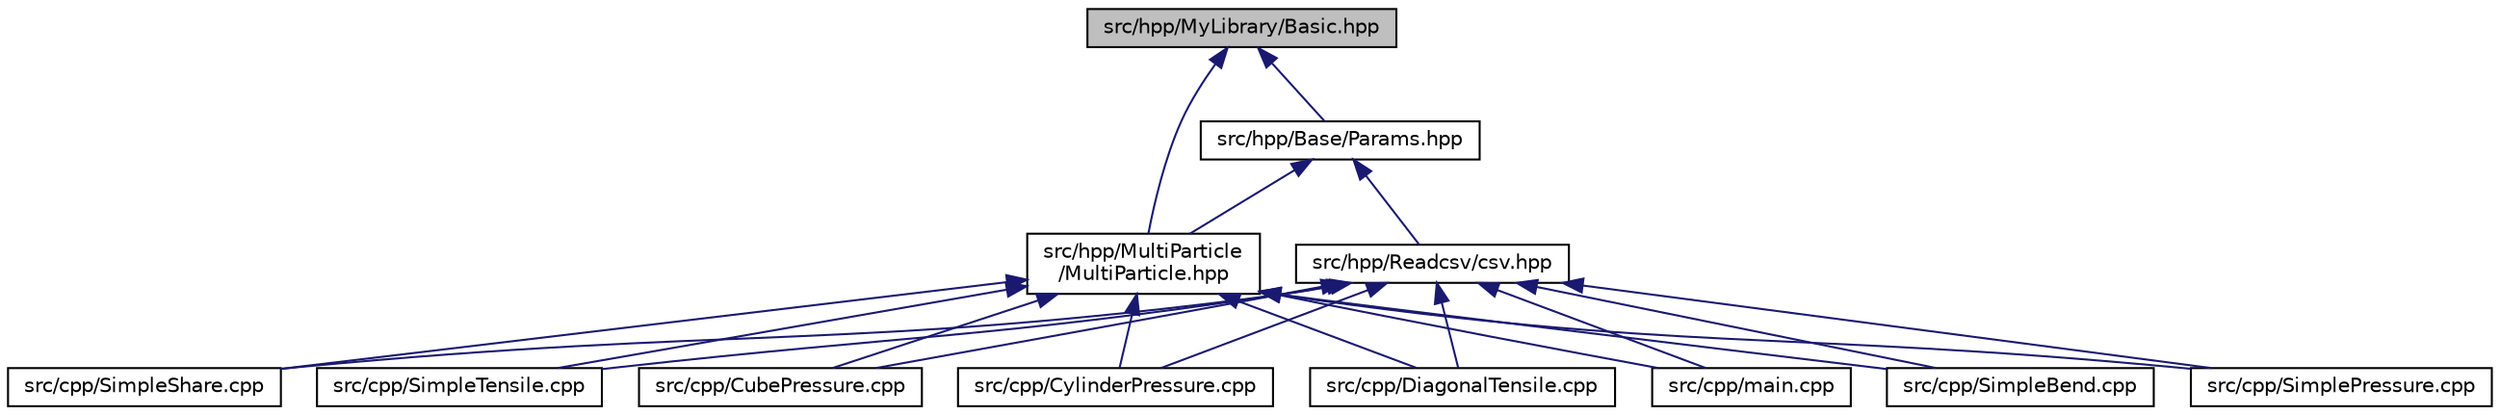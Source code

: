 digraph "src/hpp/MyLibrary/Basic.hpp"
{
 // LATEX_PDF_SIZE
  edge [fontname="Helvetica",fontsize="10",labelfontname="Helvetica",labelfontsize="10"];
  node [fontname="Helvetica",fontsize="10",shape=record];
  Node1 [label="src/hpp/MyLibrary/Basic.hpp",height=0.2,width=0.4,color="black", fillcolor="grey75", style="filled", fontcolor="black",tooltip="ファイルの入出力やBOM、桁区切りなど汎用性の高い関数を格納する"];
  Node1 -> Node2 [dir="back",color="midnightblue",fontsize="10",style="solid",fontname="Helvetica"];
  Node2 [label="src/hpp/Base/Params.hpp",height=0.2,width=0.4,color="black", fillcolor="white", style="filled",URL="$Params_8hpp.html",tooltip=" "];
  Node2 -> Node3 [dir="back",color="midnightblue",fontsize="10",style="solid",fontname="Helvetica"];
  Node3 [label="src/hpp/MultiParticle\l/MultiParticle.hpp",height=0.2,width=0.4,color="black", fillcolor="white", style="filled",URL="$MultiParticle_8hpp.html",tooltip="cppファイルからこちらに移動する。スーパークラス。"];
  Node3 -> Node4 [dir="back",color="midnightblue",fontsize="10",style="solid",fontname="Helvetica"];
  Node4 [label="src/cpp/CubePressure.cpp",height=0.2,width=0.4,color="black", fillcolor="white", style="filled",URL="$CubePressure_8cpp.html",tooltip="立方体に対して圧力をかけた場合の解析を行う場合に使用する"];
  Node3 -> Node5 [dir="back",color="midnightblue",fontsize="10",style="solid",fontname="Helvetica"];
  Node5 [label="src/cpp/CylinderPressure.cpp",height=0.2,width=0.4,color="black", fillcolor="white", style="filled",URL="$CylinderPressure_8cpp.html",tooltip=" "];
  Node3 -> Node6 [dir="back",color="midnightblue",fontsize="10",style="solid",fontname="Helvetica"];
  Node6 [label="src/cpp/DiagonalTensile.cpp",height=0.2,width=0.4,color="black", fillcolor="white", style="filled",URL="$DiagonalTensile_8cpp.html",tooltip=" "];
  Node3 -> Node7 [dir="back",color="midnightblue",fontsize="10",style="solid",fontname="Helvetica"];
  Node7 [label="src/cpp/main.cpp",height=0.2,width=0.4,color="black", fillcolor="white", style="filled",URL="$main_8cpp.html",tooltip="main関数があるファイル、エラー処理しか行わない"];
  Node3 -> Node8 [dir="back",color="midnightblue",fontsize="10",style="solid",fontname="Helvetica"];
  Node8 [label="src/cpp/SimpleBend.cpp",height=0.2,width=0.4,color="black", fillcolor="white", style="filled",URL="$SimpleBend_8cpp.html",tooltip="単純曲げ"];
  Node3 -> Node9 [dir="back",color="midnightblue",fontsize="10",style="solid",fontname="Helvetica"];
  Node9 [label="src/cpp/SimplePressure.cpp",height=0.2,width=0.4,color="black", fillcolor="white", style="filled",URL="$SimplePressure_8cpp.html",tooltip="4辺支持で圧力を作用"];
  Node3 -> Node10 [dir="back",color="midnightblue",fontsize="10",style="solid",fontname="Helvetica"];
  Node10 [label="src/cpp/SimpleShare.cpp",height=0.2,width=0.4,color="black", fillcolor="white", style="filled",URL="$SimpleShare_8cpp.html",tooltip="単純せん断"];
  Node3 -> Node11 [dir="back",color="midnightblue",fontsize="10",style="solid",fontname="Helvetica"];
  Node11 [label="src/cpp/SimpleTensile.cpp",height=0.2,width=0.4,color="black", fillcolor="white", style="filled",URL="$SimpleTensile_8cpp.html",tooltip="単純引張"];
  Node2 -> Node12 [dir="back",color="midnightblue",fontsize="10",style="solid",fontname="Helvetica"];
  Node12 [label="src/hpp/Readcsv/csv.hpp",height=0.2,width=0.4,color="black", fillcolor="white", style="filled",URL="$csv_8hpp.html",tooltip=" "];
  Node12 -> Node4 [dir="back",color="midnightblue",fontsize="10",style="solid",fontname="Helvetica"];
  Node12 -> Node5 [dir="back",color="midnightblue",fontsize="10",style="solid",fontname="Helvetica"];
  Node12 -> Node6 [dir="back",color="midnightblue",fontsize="10",style="solid",fontname="Helvetica"];
  Node12 -> Node7 [dir="back",color="midnightblue",fontsize="10",style="solid",fontname="Helvetica"];
  Node12 -> Node8 [dir="back",color="midnightblue",fontsize="10",style="solid",fontname="Helvetica"];
  Node12 -> Node9 [dir="back",color="midnightblue",fontsize="10",style="solid",fontname="Helvetica"];
  Node12 -> Node10 [dir="back",color="midnightblue",fontsize="10",style="solid",fontname="Helvetica"];
  Node12 -> Node11 [dir="back",color="midnightblue",fontsize="10",style="solid",fontname="Helvetica"];
  Node1 -> Node3 [dir="back",color="midnightblue",fontsize="10",style="solid",fontname="Helvetica"];
}
